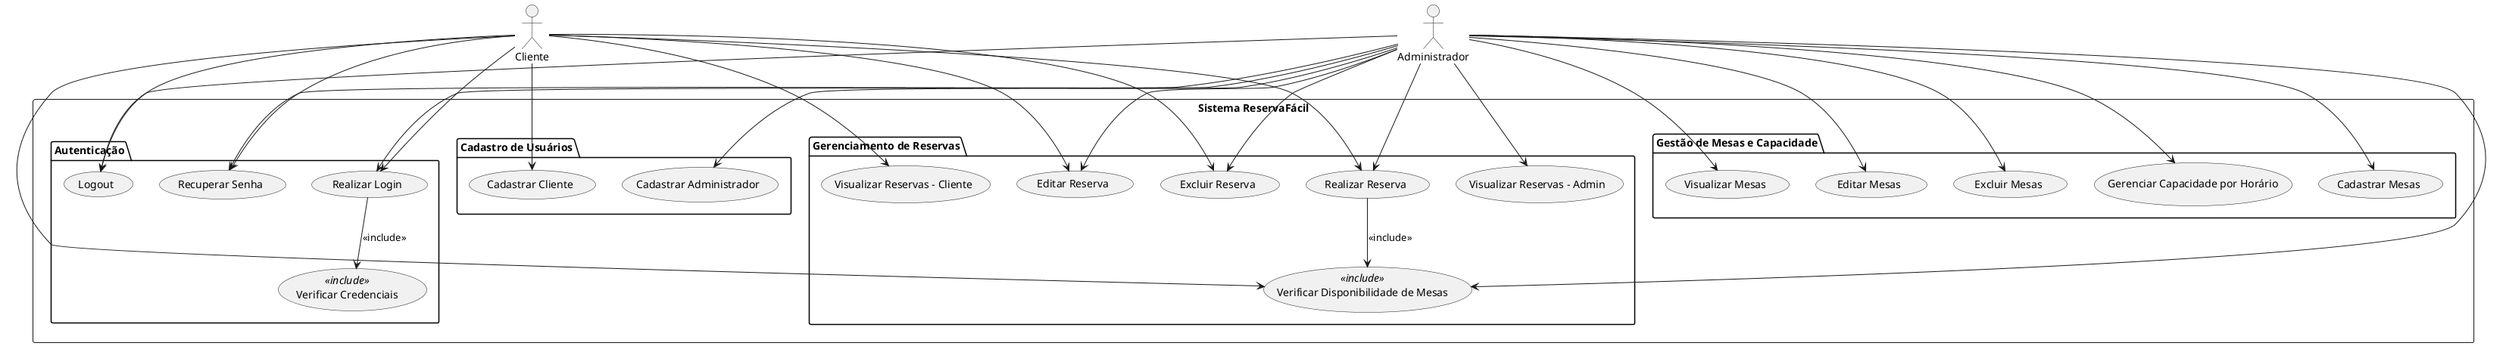 @startuml
actor Cliente
actor Administrador

rectangle "Sistema ReservaFácil" {

  package "Autenticação" {
    (Realizar Login) as UC_Login
    (Logout) as UC_Logout
    (Recuperar Senha) as UC_RecuperarSenha
    (Verificar Credenciais) as UC_VerificarCredenciais <<include>>
  }

  package "Cadastro de Usuários" {
    (Cadastrar Cliente) as UC_CadastrarCliente
    (Cadastrar Administrador) as UC_CadastrarAdmin
  }

  package "Gerenciamento de Reservas" {
    (Realizar Reserva) as UC_Reserva
    (Verificar Disponibilidade de Mesas) as UC_VerificarDisponibilidade <<include>>
    (Visualizar Reservas - Cliente) as UC_VerReservasCliente
    (Visualizar Reservas - Admin) as UC_VerReservasAdmin
    (Editar Reserva) as UC_EditarReserva
    (Excluir Reserva) as UC_ExcluirReserva
  }

  package "Gestão de Mesas e Capacidade" {
    (Gerenciar Capacidade por Horário) as UC_Capacidade
    (Cadastrar Mesas) as UC_CadastrarMesa
    (Visualizar Mesas) as UC_VisualizarMesa
    (Editar Mesas) as UC_EditarMesa
    (Excluir Mesas) as UC_ExcluirMesa
  }

  ' Relações de include
  UC_Login --> UC_VerificarCredenciais : <<include>>
  UC_Reserva --> UC_VerificarDisponibilidade : <<include>>
}

' Associação de atores com casos de uso
Cliente --> UC_CadastrarCliente
Administrador --> UC_CadastrarAdmin

Cliente --> UC_Login
Administrador --> UC_Login

Cliente --> UC_Logout
Administrador --> UC_Logout

Cliente --> UC_RecuperarSenha
Administrador --> UC_RecuperarSenha

Cliente --> UC_Reserva
Administrador --> UC_Reserva

Cliente --> UC_VerReservasCliente
Administrador --> UC_VerReservasAdmin

Cliente --> UC_EditarReserva
Administrador --> UC_EditarReserva

Cliente --> UC_ExcluirReserva
Administrador --> UC_ExcluirReserva

Administrador --> UC_Capacidade

Administrador --> UC_CadastrarMesa
Administrador --> UC_VisualizarMesa
Administrador --> UC_EditarMesa
Administrador --> UC_ExcluirMesa

Cliente --> UC_VerificarDisponibilidade
Administrador --> UC_VerificarDisponibilidade
@enduml
